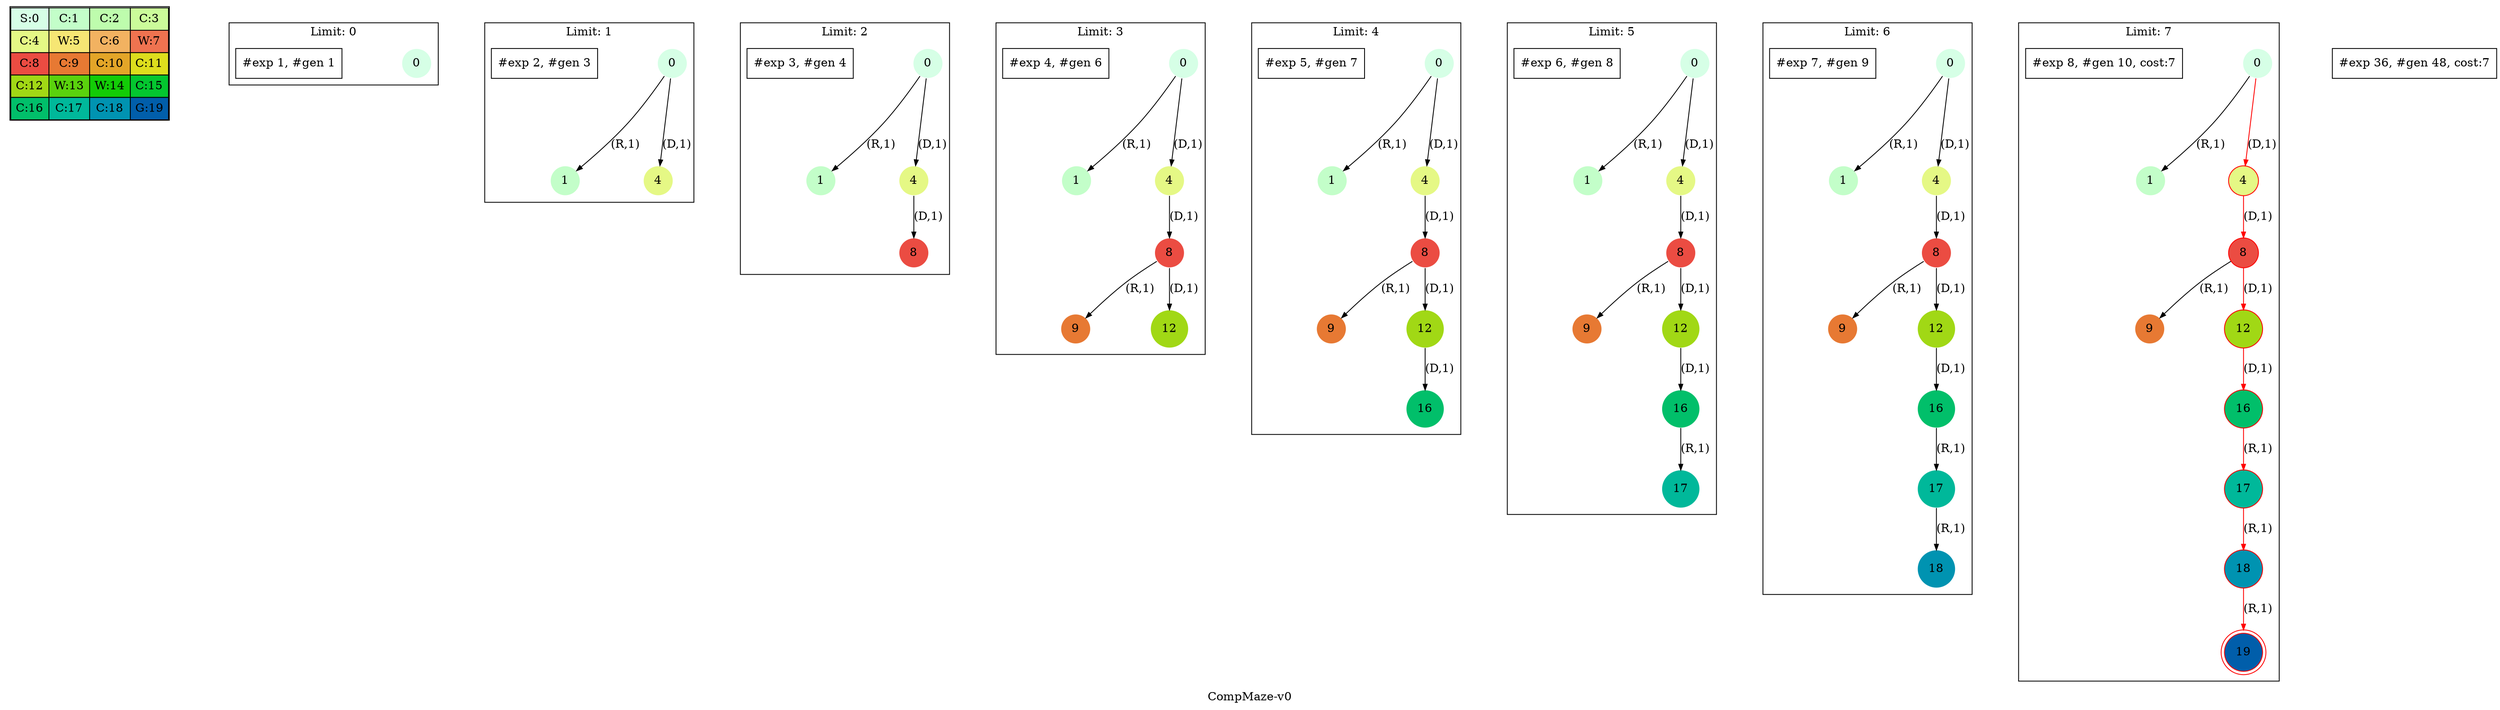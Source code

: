 strict digraph CompMaze { label="CompMaze-v0"
subgraph MAP {label=Map;map [shape=plaintext label=<<table border="1" cellpadding="5" cellspacing="0" cellborder="1"><tr><td bgcolor="0.39803922 0.15947579 0.99679532 1.        ">S:0</td><td bgcolor="0.35098039 0.23194764 0.99315867 1.        ">C:1</td><td bgcolor="0.29607843 0.31486959 0.98720184 1.        ">C:2</td><td bgcolor="0.24901961 0.38410575 0.98063477 1.        ">C:3</td></tr><tr><td bgcolor="0.19411765 0.46220388 0.97128103 1.        ">C:4</td><td bgcolor="0.14705882 0.52643216 0.96182564 1.        ">W:5</td><td bgcolor="0.09215686 0.59770746 0.94913494 1.        ">C:6</td><td bgcolor="0.0372549  0.66454018 0.93467977 1.        ">W:7</td></tr><tr><td bgcolor="0.00980392 0.71791192 0.92090552 1.        ">C:8</td><td bgcolor="0.06470588 0.77520398 0.9032472  1.        ">C:9</td><td bgcolor="0.11176471 0.81974048 0.88677369 1.        ">C:10</td><td bgcolor="0.16666667 0.8660254  0.8660254  1.        ">C:11</td></tr><tr><td bgcolor="0.21372549 0.9005867  0.84695821 1.        ">C:12</td><td bgcolor="0.26862745 0.93467977 0.82325295 1.        ">W:13</td><td bgcolor="0.32352941 0.96182564 0.79801723 1.        ">W:14</td><td bgcolor="0.37058824 0.97940977 0.77520398 1.        ">C:15</td></tr><tr><td bgcolor="0.4254902  0.99315867 0.74725253 1.        ">C:16</td><td bgcolor="0.47254902 0.99907048 0.72218645 1.        ">C:17</td><td bgcolor="0.52745098 0.99907048 0.69169844 1.        ">C:18</td><td bgcolor="0.5745098  0.99315867 0.66454018 1.        ">G:19</td></tr></table>>]} 
nodesep=1 ranksep=0.5 node [shape=circle] edge [arrowsize=0.7] 
subgraph cluster0 { label="Limit: 0" nodesep=1 ranksep=0.5 node [shape=circle] edge [arrowsize=0.7] 
"0_0" [label=0 style=filled color=white  fillcolor="0.39803922 0.15947579 0.99679532 1.        "];  "#exp 1, #gen 1" [ shape=box ];
}
subgraph cluster1 { label="Limit: 1" nodesep=1 ranksep=0.5 node [shape=circle] edge [arrowsize=0.7] 
"1_0" [label=0 style=filled color=white  fillcolor="0.39803922 0.15947579 0.99679532 1.        "]; 
"1_0.1-1" [label=1 style=filled color=white  fillcolor="0.35098039 0.23194764 0.99315867 1.        "];  "1_0" -> "1_0.1-1" [label="(R,1)" ]; 
"1_0.4-3" [label=4 style=filled color=white  fillcolor="0.19411765 0.46220388 0.97128103 1.        "];  "1_0" -> "1_0.4-3" [label="(D,1)" ];  "#exp 2, #gen 3" [ shape=box ];
}
subgraph cluster2 { label="Limit: 2" nodesep=1 ranksep=0.5 node [shape=circle] edge [arrowsize=0.7] 
"2_0" [label=0 style=filled color=white  fillcolor="0.39803922 0.15947579 0.99679532 1.        "]; 
"2_0.1-1" [label=1 style=filled color=white  fillcolor="0.35098039 0.23194764 0.99315867 1.        "];  "2_0" -> "2_0.1-1" [label="(R,1)" ]; 
"2_0.4-3" [label=4 style=filled color=white  fillcolor="0.19411765 0.46220388 0.97128103 1.        "];  "2_0" -> "2_0.4-3" [label="(D,1)" ]; 
"2_0.4.8-3" [label=8 style=filled color=white  fillcolor="0.00980392 0.71791192 0.92090552 1.        "];  "2_0.4-3" -> "2_0.4.8-3" [label="(D,1)" ];  "#exp 3, #gen 4" [ shape=box ];
}
subgraph cluster3 { label="Limit: 3" nodesep=1 ranksep=0.5 node [shape=circle] edge [arrowsize=0.7] 
"3_0" [label=0 style=filled color=white  fillcolor="0.39803922 0.15947579 0.99679532 1.        "]; 
"3_0.1-1" [label=1 style=filled color=white  fillcolor="0.35098039 0.23194764 0.99315867 1.        "];  "3_0" -> "3_0.1-1" [label="(R,1)" ]; 
"3_0.4-3" [label=4 style=filled color=white  fillcolor="0.19411765 0.46220388 0.97128103 1.        "];  "3_0" -> "3_0.4-3" [label="(D,1)" ]; 
"3_0.4.8-3" [label=8 style=filled color=white  fillcolor="0.00980392 0.71791192 0.92090552 1.        "];  "3_0.4-3" -> "3_0.4.8-3" [label="(D,1)" ]; 
"3_0.4.8.9-1" [label=9 style=filled color=white  fillcolor="0.06470588 0.77520398 0.9032472  1.        "];  "3_0.4.8-3" -> "3_0.4.8.9-1" [label="(R,1)" ]; 
"3_0.4.8.12-3" [label=12 style=filled color=white  fillcolor="0.21372549 0.9005867  0.84695821 1.        "];  "3_0.4.8-3" -> "3_0.4.8.12-3" [label="(D,1)" ];  "#exp 4, #gen 6" [ shape=box ];
}
subgraph cluster4 { label="Limit: 4" nodesep=1 ranksep=0.5 node [shape=circle] edge [arrowsize=0.7] 
"4_0" [label=0 style=filled color=white  fillcolor="0.39803922 0.15947579 0.99679532 1.        "]; 
"4_0.1-1" [label=1 style=filled color=white  fillcolor="0.35098039 0.23194764 0.99315867 1.        "];  "4_0" -> "4_0.1-1" [label="(R,1)" ]; 
"4_0.4-3" [label=4 style=filled color=white  fillcolor="0.19411765 0.46220388 0.97128103 1.        "];  "4_0" -> "4_0.4-3" [label="(D,1)" ]; 
"4_0.4.8-3" [label=8 style=filled color=white  fillcolor="0.00980392 0.71791192 0.92090552 1.        "];  "4_0.4-3" -> "4_0.4.8-3" [label="(D,1)" ]; 
"4_0.4.8.9-1" [label=9 style=filled color=white  fillcolor="0.06470588 0.77520398 0.9032472  1.        "];  "4_0.4.8-3" -> "4_0.4.8.9-1" [label="(R,1)" ]; 
"4_0.4.8.12-3" [label=12 style=filled color=white  fillcolor="0.21372549 0.9005867  0.84695821 1.        "];  "4_0.4.8-3" -> "4_0.4.8.12-3" [label="(D,1)" ]; 
"4_0.4.8.12.16-3" [label=16 style=filled color=white  fillcolor="0.4254902  0.99315867 0.74725253 1.        "];  "4_0.4.8.12-3" -> "4_0.4.8.12.16-3" [label="(D,1)" ];  "#exp 5, #gen 7" [ shape=box ];
}
subgraph cluster5 { label="Limit: 5" nodesep=1 ranksep=0.5 node [shape=circle] edge [arrowsize=0.7] 
"5_0" [label=0 style=filled color=white  fillcolor="0.39803922 0.15947579 0.99679532 1.        "]; 
"5_0.1-1" [label=1 style=filled color=white  fillcolor="0.35098039 0.23194764 0.99315867 1.        "];  "5_0" -> "5_0.1-1" [label="(R,1)" ]; 
"5_0.4-3" [label=4 style=filled color=white  fillcolor="0.19411765 0.46220388 0.97128103 1.        "];  "5_0" -> "5_0.4-3" [label="(D,1)" ]; 
"5_0.4.8-3" [label=8 style=filled color=white  fillcolor="0.00980392 0.71791192 0.92090552 1.        "];  "5_0.4-3" -> "5_0.4.8-3" [label="(D,1)" ]; 
"5_0.4.8.9-1" [label=9 style=filled color=white  fillcolor="0.06470588 0.77520398 0.9032472  1.        "];  "5_0.4.8-3" -> "5_0.4.8.9-1" [label="(R,1)" ]; 
"5_0.4.8.12-3" [label=12 style=filled color=white  fillcolor="0.21372549 0.9005867  0.84695821 1.        "];  "5_0.4.8-3" -> "5_0.4.8.12-3" [label="(D,1)" ]; 
"5_0.4.8.12.16-3" [label=16 style=filled color=white  fillcolor="0.4254902  0.99315867 0.74725253 1.        "];  "5_0.4.8.12-3" -> "5_0.4.8.12.16-3" [label="(D,1)" ]; 
"5_0.4.8.12.16.17-1" [label=17 style=filled color=white  fillcolor="0.47254902 0.99907048 0.72218645 1.        "];  "5_0.4.8.12.16-3" -> "5_0.4.8.12.16.17-1" [label="(R,1)" ];  "#exp 6, #gen 8" [ shape=box ];
}
subgraph cluster6 { label="Limit: 6" nodesep=1 ranksep=0.5 node [shape=circle] edge [arrowsize=0.7] 
"6_0" [label=0 style=filled color=white  fillcolor="0.39803922 0.15947579 0.99679532 1.        "]; 
"6_0.1-1" [label=1 style=filled color=white  fillcolor="0.35098039 0.23194764 0.99315867 1.        "];  "6_0" -> "6_0.1-1" [label="(R,1)" ]; 
"6_0.4-3" [label=4 style=filled color=white  fillcolor="0.19411765 0.46220388 0.97128103 1.        "];  "6_0" -> "6_0.4-3" [label="(D,1)" ]; 
"6_0.4.8-3" [label=8 style=filled color=white  fillcolor="0.00980392 0.71791192 0.92090552 1.        "];  "6_0.4-3" -> "6_0.4.8-3" [label="(D,1)" ]; 
"6_0.4.8.9-1" [label=9 style=filled color=white  fillcolor="0.06470588 0.77520398 0.9032472  1.        "];  "6_0.4.8-3" -> "6_0.4.8.9-1" [label="(R,1)" ]; 
"6_0.4.8.12-3" [label=12 style=filled color=white  fillcolor="0.21372549 0.9005867  0.84695821 1.        "];  "6_0.4.8-3" -> "6_0.4.8.12-3" [label="(D,1)" ]; 
"6_0.4.8.12.16-3" [label=16 style=filled color=white  fillcolor="0.4254902  0.99315867 0.74725253 1.        "];  "6_0.4.8.12-3" -> "6_0.4.8.12.16-3" [label="(D,1)" ]; 
"6_0.4.8.12.16.17-1" [label=17 style=filled color=white  fillcolor="0.47254902 0.99907048 0.72218645 1.        "];  "6_0.4.8.12.16-3" -> "6_0.4.8.12.16.17-1" [label="(R,1)" ]; 
"6_0.4.8.12.16.17.18-1" [label=18 style=filled color=white  fillcolor="0.52745098 0.99907048 0.69169844 1.        "];  "6_0.4.8.12.16.17-1" -> "6_0.4.8.12.16.17.18-1" [label="(R,1)" ];  "#exp 7, #gen 9" [ shape=box ];
}
subgraph cluster7 { label="Limit: 7" nodesep=1 ranksep=0.5 node [shape=circle] edge [arrowsize=0.7] 
"7_0" [label=0 style=filled color=white  fillcolor="0.39803922 0.15947579 0.99679532 1.        "]; 
"7_0.1-1" [label=1 style=filled color=white  fillcolor="0.35098039 0.23194764 0.99315867 1.        "];  "7_0" -> "7_0.1-1" [label="(R,1)" ]; 
"7_0.4-3" [label=4 style=filled color=white  fillcolor="0.19411765 0.46220388 0.97128103 1.        "color=red color=red ];    "7_0" -> "7_0.4-3" [label="(D,1)" color=red color=red ];   
"7_0.4.8-3" [label=8 style=filled color=white  fillcolor="0.00980392 0.71791192 0.92090552 1.        "color=red color=red ];    "7_0.4-3" -> "7_0.4.8-3" [label="(D,1)" color=red color=red ];   
"7_0.4.8.9-1" [label=9 style=filled color=white  fillcolor="0.06470588 0.77520398 0.9032472  1.        "];  "7_0.4.8-3" -> "7_0.4.8.9-1" [label="(R,1)" ]; 
"7_0.4.8.12-3" [label=12 style=filled color=white  fillcolor="0.21372549 0.9005867  0.84695821 1.        "color=red color=red ];    "7_0.4.8-3" -> "7_0.4.8.12-3" [label="(D,1)" color=red color=red ];   
"7_0.4.8.12.16-3" [label=16 style=filled color=white  fillcolor="0.4254902  0.99315867 0.74725253 1.        "color=red color=red ];    "7_0.4.8.12-3" -> "7_0.4.8.12.16-3" [label="(D,1)" color=red color=red ];   
"7_0.4.8.12.16.17-1" [label=17 style=filled color=white  fillcolor="0.47254902 0.99907048 0.72218645 1.        "color=red color=red ];    "7_0.4.8.12.16-3" -> "7_0.4.8.12.16.17-1" [label="(R,1)" color=red color=red ];   
"7_0.4.8.12.16.17.18-1" [label=18 style=filled color=white  fillcolor="0.52745098 0.99907048 0.69169844 1.        "color=red color=red ];    "7_0.4.8.12.16.17-1" -> "7_0.4.8.12.16.17.18-1" [label="(R,1)" color=red color=red ];   
"7_0.4.8.12.16.17.18.19-1" [label=19 style=filled color=red peripheries=2 fillcolor="0.5745098  0.99315867 0.66454018 1.        "color=red color=red ];    "7_0.4.8.12.16.17.18-1" -> "7_0.4.8.12.16.17.18.19-1" [label="(R,1)" color=red color=red ];   
 "#exp 8, #gen 10, cost:7" [ shape=box ];
}
 "#exp 36, #gen 48, cost:7" [ shape=box ];
}
